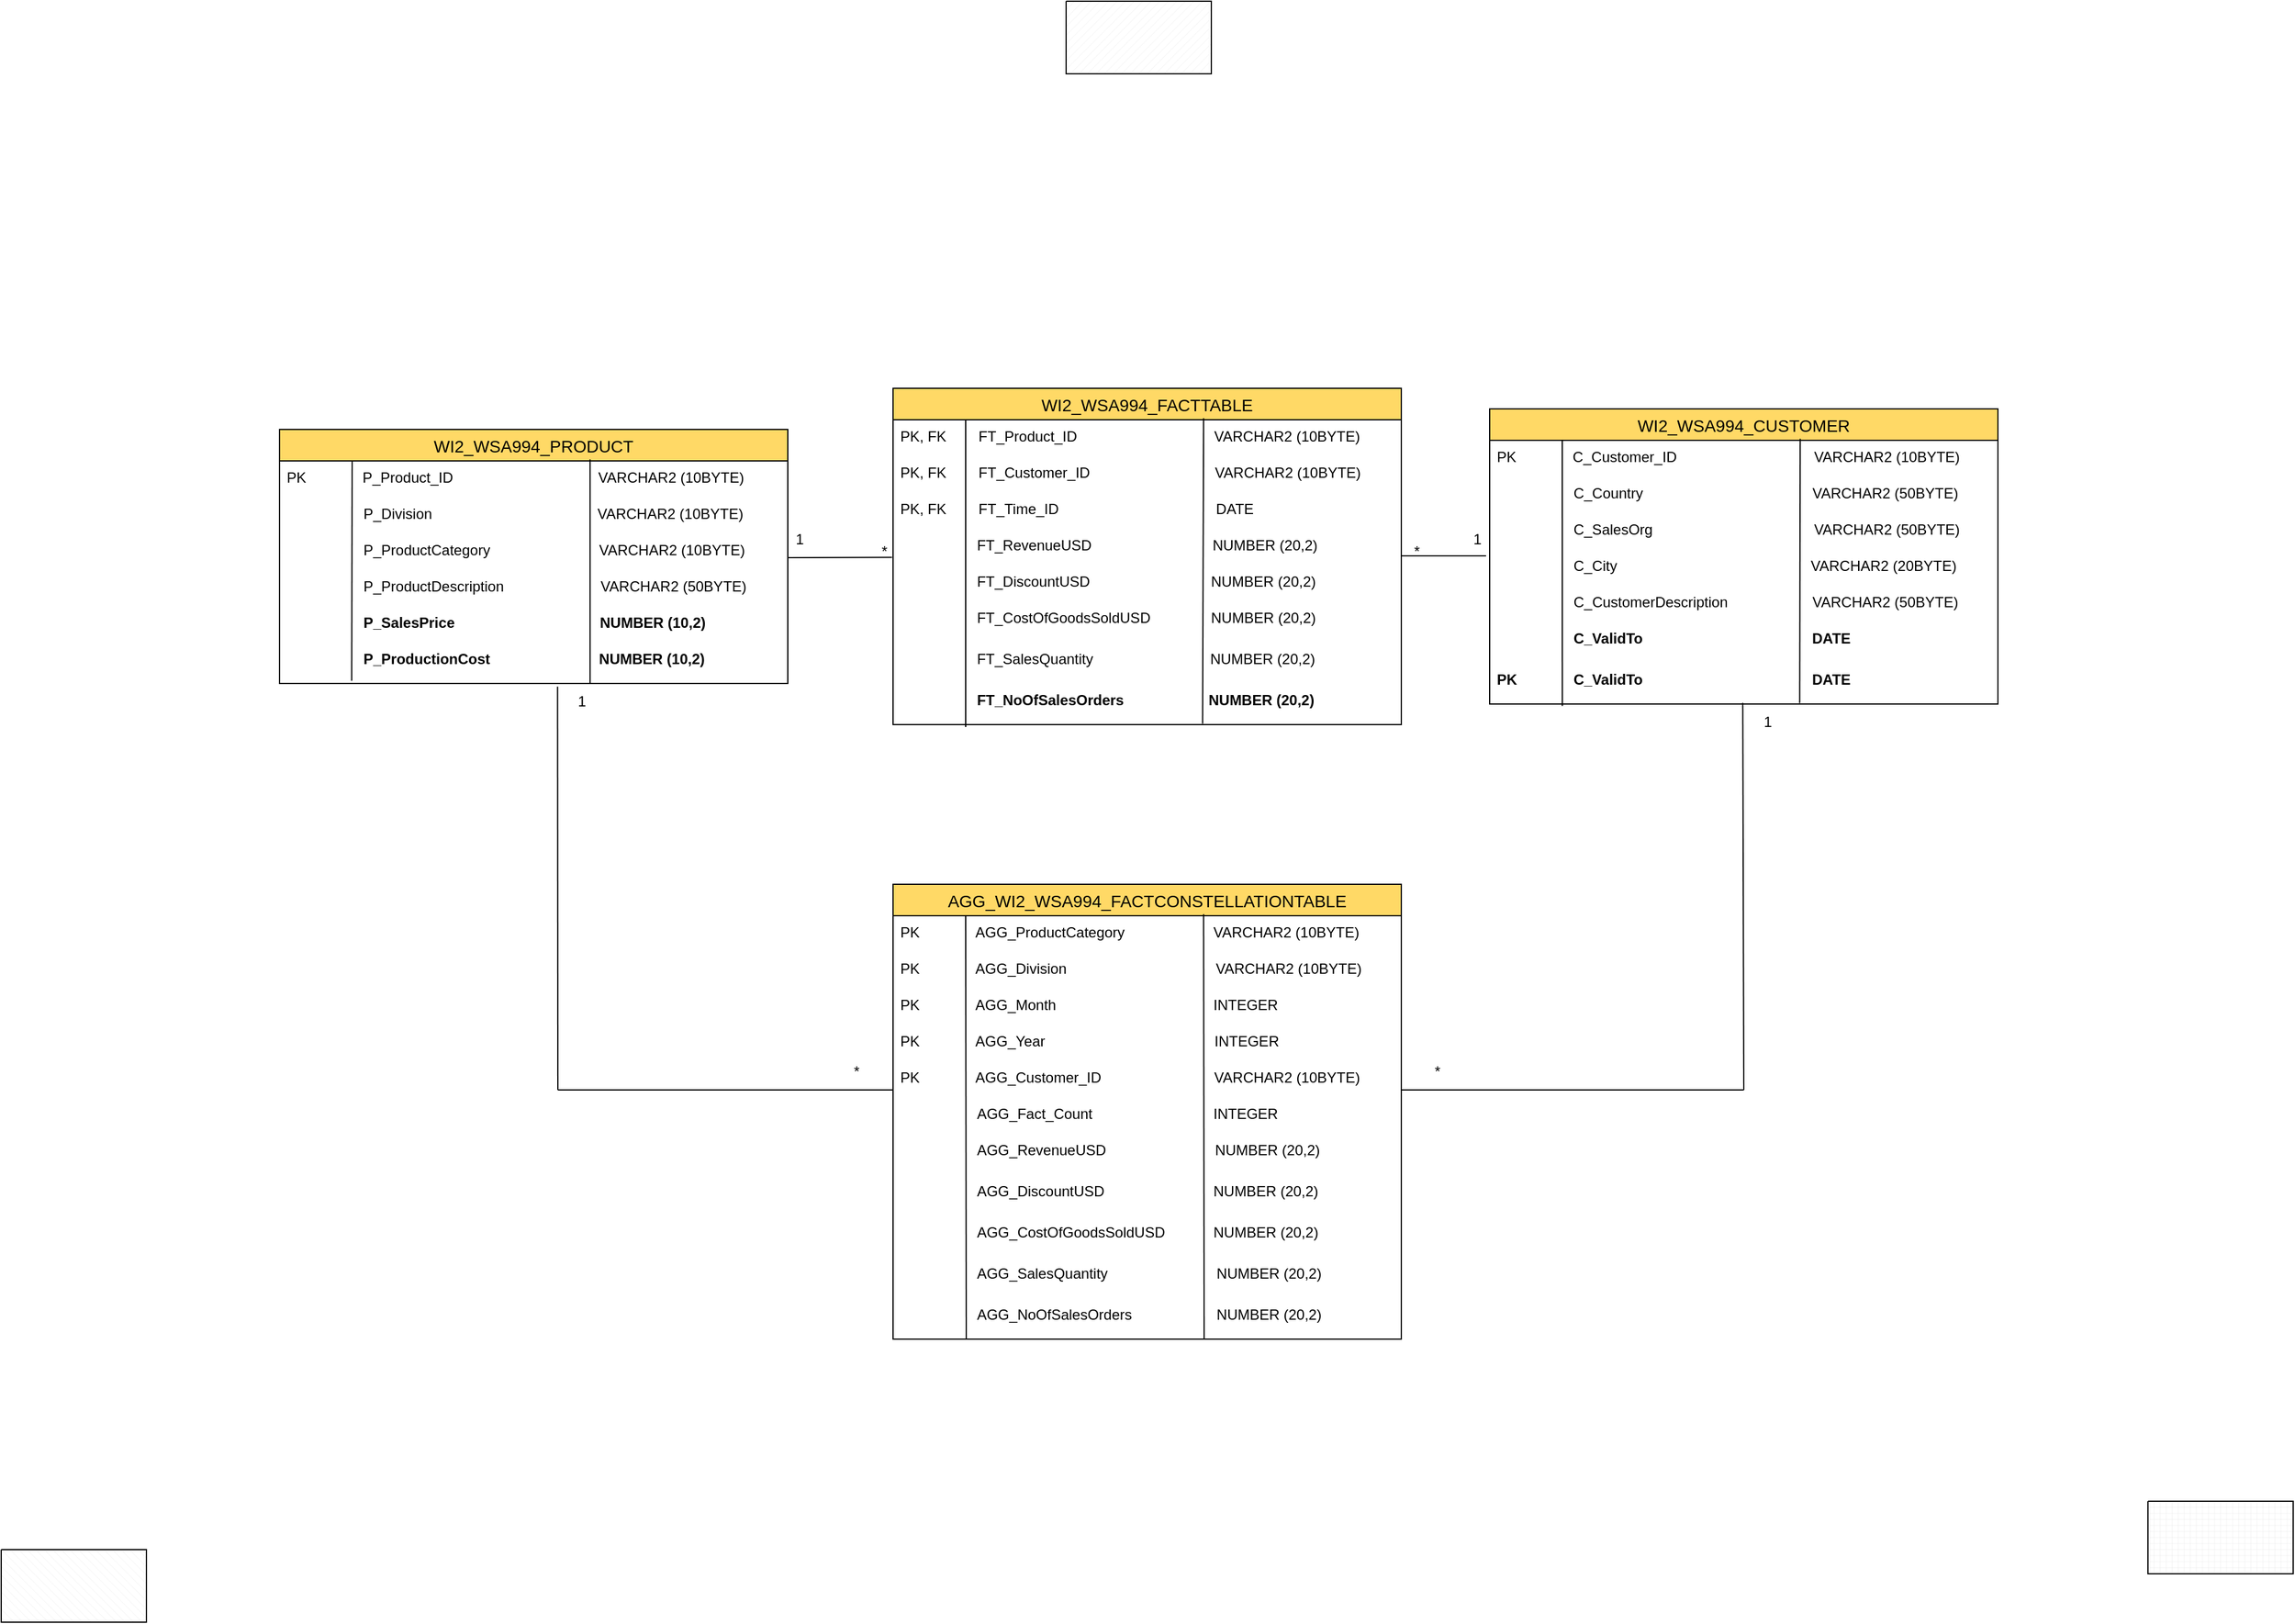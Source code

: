 <mxfile version="21.2.3" type="device">
  <diagram name="Seite-1" id="DCS0E2_qDdtQx1Nb25eY">
    <mxGraphModel dx="4639" dy="3731" grid="1" gridSize="10" guides="1" tooltips="1" connect="1" arrows="1" fold="1" page="1" pageScale="1" pageWidth="1654" pageHeight="2336" math="0" shadow="0">
      <root>
        <mxCell id="0" />
        <mxCell id="1" parent="0" />
        <mxCell id="DDD5SIHI0R4ACzv8bi50-57" value="WI2_WSA994_FACTTABLE" style="swimlane;fontStyle=0;childLayout=stackLayout;horizontal=1;startSize=26;horizontalStack=0;resizeParent=1;resizeParentMax=0;resizeLast=0;collapsible=1;marginBottom=0;align=center;fontSize=14;fillColor=#FFD966;" vertex="1" parent="1">
          <mxGeometry x="617" y="260" width="420" height="278" as="geometry" />
        </mxCell>
        <mxCell id="DDD5SIHI0R4ACzv8bi50-58" value="PK, FK&amp;nbsp; &amp;nbsp; &amp;nbsp; &amp;nbsp; FT_Product_ID&amp;nbsp; &amp;nbsp; &amp;nbsp; &amp;nbsp; &amp;nbsp; &amp;nbsp; &amp;nbsp; &amp;nbsp; &amp;nbsp; &amp;nbsp; &amp;nbsp; &amp;nbsp; &amp;nbsp; &amp;nbsp; &amp;nbsp; &amp;nbsp; &amp;nbsp; VARCHAR2 (10BYTE)" style="text;strokeColor=none;fillColor=none;spacingLeft=4;spacingRight=4;overflow=hidden;rotatable=0;points=[[0,0.5],[1,0.5]];portConstraint=eastwest;fontSize=12;whiteSpace=wrap;html=1;" vertex="1" parent="DDD5SIHI0R4ACzv8bi50-57">
          <mxGeometry y="26" width="420" height="30" as="geometry" />
        </mxCell>
        <mxCell id="DDD5SIHI0R4ACzv8bi50-59" value="" style="endArrow=none;html=1;rounded=0;exitX=0.609;exitY=0.978;exitDx=0;exitDy=0;exitPerimeter=0;entryX=0.611;entryY=-0.041;entryDx=0;entryDy=0;entryPerimeter=0;" edge="1" parent="DDD5SIHI0R4ACzv8bi50-57" source="DDD5SIHI0R4ACzv8bi50-80" target="DDD5SIHI0R4ACzv8bi50-58">
          <mxGeometry width="50" height="50" relative="1" as="geometry">
            <mxPoint x="220" y="210" as="sourcePoint" />
            <mxPoint x="219" y="30" as="targetPoint" />
          </mxGeometry>
        </mxCell>
        <mxCell id="DDD5SIHI0R4ACzv8bi50-60" value="PK, FK&amp;nbsp; &amp;nbsp; &amp;nbsp; &amp;nbsp; FT_Customer_ID&amp;nbsp; &amp;nbsp; &amp;nbsp; &amp;nbsp; &amp;nbsp; &amp;nbsp; &amp;nbsp; &amp;nbsp; &amp;nbsp; &amp;nbsp; &amp;nbsp; &amp;nbsp; &amp;nbsp; &amp;nbsp; &amp;nbsp; &amp;nbsp;VARCHAR2 (10BYTE)&lt;br&gt;&amp;nbsp; &amp;nbsp; &amp;nbsp; &amp;nbsp; &amp;nbsp; &amp;nbsp; &amp;nbsp; &amp;nbsp; &amp;nbsp; &amp;nbsp; &amp;nbsp; &amp;nbsp; &amp;nbsp; &amp;nbsp; &amp;nbsp;&amp;nbsp;" style="text;strokeColor=none;fillColor=none;spacingLeft=4;spacingRight=4;overflow=hidden;rotatable=0;points=[[0,0.5],[1,0.5]];portConstraint=eastwest;fontSize=12;whiteSpace=wrap;html=1;" vertex="1" parent="DDD5SIHI0R4ACzv8bi50-57">
          <mxGeometry y="56" width="420" height="30" as="geometry" />
        </mxCell>
        <mxCell id="DDD5SIHI0R4ACzv8bi50-61" value="" style="endArrow=none;html=1;rounded=0;" edge="1" parent="DDD5SIHI0R4ACzv8bi50-57">
          <mxGeometry width="50" height="50" relative="1" as="geometry">
            <mxPoint x="60" y="280" as="sourcePoint" />
            <mxPoint x="60" y="26" as="targetPoint" />
          </mxGeometry>
        </mxCell>
        <mxCell id="DDD5SIHI0R4ACzv8bi50-62" value="PK, FK&amp;nbsp; &amp;nbsp; &amp;nbsp; &amp;nbsp; FT_Time_ID&amp;nbsp; &amp;nbsp; &amp;nbsp; &amp;nbsp; &amp;nbsp; &amp;nbsp; &amp;nbsp; &amp;nbsp; &amp;nbsp; &amp;nbsp; &amp;nbsp; &amp;nbsp; &amp;nbsp; &amp;nbsp; &amp;nbsp; &amp;nbsp; &amp;nbsp; &amp;nbsp; &amp;nbsp; &amp;nbsp;DATE" style="text;strokeColor=none;fillColor=none;spacingLeft=4;spacingRight=4;overflow=hidden;rotatable=0;points=[[0,0.5],[1,0.5]];portConstraint=eastwest;fontSize=12;whiteSpace=wrap;html=1;" vertex="1" parent="DDD5SIHI0R4ACzv8bi50-57">
          <mxGeometry y="86" width="420" height="30" as="geometry" />
        </mxCell>
        <mxCell id="DDD5SIHI0R4ACzv8bi50-63" value="&amp;nbsp; &amp;nbsp; &amp;nbsp; &amp;nbsp; &amp;nbsp; &amp;nbsp; &amp;nbsp; &amp;nbsp; &amp;nbsp; &amp;nbsp;FT_RevenueUSD&amp;nbsp; &amp;nbsp; &amp;nbsp; &amp;nbsp; &amp;nbsp; &amp;nbsp; &amp;nbsp; &amp;nbsp; &amp;nbsp; &amp;nbsp; &amp;nbsp; &amp;nbsp; &amp;nbsp; &amp;nbsp; &amp;nbsp; NUMBER (20,2)" style="text;strokeColor=none;fillColor=none;spacingLeft=4;spacingRight=4;overflow=hidden;rotatable=0;points=[[0,0.5],[1,0.5]];portConstraint=eastwest;fontSize=12;whiteSpace=wrap;html=1;" vertex="1" parent="DDD5SIHI0R4ACzv8bi50-57">
          <mxGeometry y="116" width="420" height="30" as="geometry" />
        </mxCell>
        <mxCell id="DDD5SIHI0R4ACzv8bi50-64" value="&amp;nbsp; &amp;nbsp; &amp;nbsp; &amp;nbsp; &amp;nbsp; &amp;nbsp; &amp;nbsp; &amp;nbsp; &amp;nbsp; &amp;nbsp;FT_DiscountUSD&amp;nbsp; &amp;nbsp; &amp;nbsp; &amp;nbsp; &amp;nbsp; &amp;nbsp; &amp;nbsp; &amp;nbsp; &amp;nbsp; &amp;nbsp; &amp;nbsp; &amp;nbsp; &amp;nbsp; &amp;nbsp; &amp;nbsp; NUMBER (20,2)" style="text;strokeColor=none;fillColor=none;spacingLeft=4;spacingRight=4;overflow=hidden;rotatable=0;points=[[0,0.5],[1,0.5]];portConstraint=eastwest;fontSize=12;whiteSpace=wrap;html=1;" vertex="1" parent="DDD5SIHI0R4ACzv8bi50-57">
          <mxGeometry y="146" width="420" height="30" as="geometry" />
        </mxCell>
        <mxCell id="DDD5SIHI0R4ACzv8bi50-65" value="&amp;nbsp; &amp;nbsp; &amp;nbsp; &amp;nbsp; &amp;nbsp; &amp;nbsp; &amp;nbsp; &amp;nbsp; &amp;nbsp; &amp;nbsp;FT_CostOfGoodsSoldUSD&amp;nbsp; &amp;nbsp; &amp;nbsp; &amp;nbsp; &amp;nbsp; &amp;nbsp; &amp;nbsp; &amp;nbsp;NUMBER (20,2)" style="text;strokeColor=none;fillColor=none;spacingLeft=4;spacingRight=4;overflow=hidden;rotatable=0;points=[[0,0.5],[1,0.5]];portConstraint=eastwest;fontSize=12;whiteSpace=wrap;html=1;" vertex="1" parent="DDD5SIHI0R4ACzv8bi50-57">
          <mxGeometry y="176" width="420" height="34" as="geometry" />
        </mxCell>
        <mxCell id="DDD5SIHI0R4ACzv8bi50-78" value="&amp;nbsp; &amp;nbsp; &amp;nbsp; &amp;nbsp; &amp;nbsp; &amp;nbsp; &amp;nbsp; &amp;nbsp; &amp;nbsp; &amp;nbsp;FT_SalesQuantity&amp;nbsp; &amp;nbsp; &amp;nbsp; &amp;nbsp; &amp;nbsp; &amp;nbsp; &amp;nbsp; &amp;nbsp; &amp;nbsp; &amp;nbsp; &amp;nbsp; &amp;nbsp; &amp;nbsp; &amp;nbsp; &amp;nbsp;NUMBER (20,2)" style="text;strokeColor=none;fillColor=none;spacingLeft=4;spacingRight=4;overflow=hidden;rotatable=0;points=[[0,0.5],[1,0.5]];portConstraint=eastwest;fontSize=12;whiteSpace=wrap;html=1;" vertex="1" parent="DDD5SIHI0R4ACzv8bi50-57">
          <mxGeometry y="210" width="420" height="34" as="geometry" />
        </mxCell>
        <mxCell id="DDD5SIHI0R4ACzv8bi50-80" value="&lt;b&gt;&amp;nbsp; &amp;nbsp; &amp;nbsp; &amp;nbsp; &amp;nbsp; &amp;nbsp; &amp;nbsp; &amp;nbsp; &amp;nbsp; &amp;nbsp;FT_NoOfSalesOrders&amp;nbsp; &amp;nbsp; &amp;nbsp; &amp;nbsp; &amp;nbsp; &amp;nbsp; &amp;nbsp; &amp;nbsp; &amp;nbsp; &amp;nbsp; &amp;nbsp;NUMBER (20,2)&lt;/b&gt;" style="text;strokeColor=none;fillColor=none;spacingLeft=4;spacingRight=4;overflow=hidden;rotatable=0;points=[[0,0.5],[1,0.5]];portConstraint=eastwest;fontSize=12;whiteSpace=wrap;html=1;" vertex="1" parent="DDD5SIHI0R4ACzv8bi50-57">
          <mxGeometry y="244" width="420" height="34" as="geometry" />
        </mxCell>
        <mxCell id="DDD5SIHI0R4ACzv8bi50-82" value="WI2_WSA994_PRODUCT" style="swimlane;fontStyle=0;childLayout=stackLayout;horizontal=1;startSize=26;horizontalStack=0;resizeParent=1;resizeParentMax=0;resizeLast=0;collapsible=1;marginBottom=0;align=center;fontSize=14;fillColor=#FFD966;" vertex="1" parent="1">
          <mxGeometry x="110" y="294" width="420" height="210" as="geometry" />
        </mxCell>
        <mxCell id="DDD5SIHI0R4ACzv8bi50-83" value="PK&amp;nbsp; &amp;nbsp; &amp;nbsp; &amp;nbsp; &amp;nbsp; &amp;nbsp; &amp;nbsp; P_Product_ID&amp;nbsp; &amp;nbsp; &amp;nbsp; &amp;nbsp; &amp;nbsp; &amp;nbsp; &amp;nbsp; &amp;nbsp; &amp;nbsp; &amp;nbsp; &amp;nbsp; &amp;nbsp; &amp;nbsp; &amp;nbsp; &amp;nbsp; &amp;nbsp; &amp;nbsp; &amp;nbsp; VARCHAR2 (10BYTE)" style="text;strokeColor=none;fillColor=none;spacingLeft=4;spacingRight=4;overflow=hidden;rotatable=0;points=[[0,0.5],[1,0.5]];portConstraint=eastwest;fontSize=12;whiteSpace=wrap;html=1;" vertex="1" parent="DDD5SIHI0R4ACzv8bi50-82">
          <mxGeometry y="26" width="420" height="30" as="geometry" />
        </mxCell>
        <mxCell id="DDD5SIHI0R4ACzv8bi50-84" value="" style="endArrow=none;html=1;rounded=0;exitX=0.611;exitY=1;exitDx=0;exitDy=0;exitPerimeter=0;entryX=0.611;entryY=-0.041;entryDx=0;entryDy=0;entryPerimeter=0;" edge="1" parent="DDD5SIHI0R4ACzv8bi50-82" source="DDD5SIHI0R4ACzv8bi50-90" target="DDD5SIHI0R4ACzv8bi50-83">
          <mxGeometry width="50" height="50" relative="1" as="geometry">
            <mxPoint x="255.78" y="243.252" as="sourcePoint" />
            <mxPoint x="219" y="30" as="targetPoint" />
          </mxGeometry>
        </mxCell>
        <mxCell id="DDD5SIHI0R4ACzv8bi50-85" value="&amp;nbsp; &amp;nbsp; &amp;nbsp; &amp;nbsp; &amp;nbsp; &amp;nbsp; &amp;nbsp; &amp;nbsp; &amp;nbsp; &amp;nbsp;P_Division&amp;nbsp; &amp;nbsp; &amp;nbsp; &amp;nbsp; &amp;nbsp; &amp;nbsp; &amp;nbsp; &amp;nbsp; &amp;nbsp; &amp;nbsp; &amp;nbsp; &amp;nbsp; &amp;nbsp; &amp;nbsp; &amp;nbsp; &amp;nbsp; &amp;nbsp; &amp;nbsp; &amp;nbsp; &amp;nbsp; &amp;nbsp;VARCHAR2 (10BYTE)&lt;br&gt;&amp;nbsp; &amp;nbsp; &amp;nbsp; &amp;nbsp; &amp;nbsp; &amp;nbsp; &amp;nbsp; &amp;nbsp; &amp;nbsp; &amp;nbsp; &amp;nbsp; &amp;nbsp; &amp;nbsp; &amp;nbsp; &amp;nbsp;&amp;nbsp;" style="text;strokeColor=none;fillColor=none;spacingLeft=4;spacingRight=4;overflow=hidden;rotatable=0;points=[[0,0.5],[1,0.5]];portConstraint=eastwest;fontSize=12;whiteSpace=wrap;html=1;" vertex="1" parent="DDD5SIHI0R4ACzv8bi50-82">
          <mxGeometry y="56" width="420" height="30" as="geometry" />
        </mxCell>
        <mxCell id="DDD5SIHI0R4ACzv8bi50-86" value="" style="endArrow=none;html=1;rounded=0;exitX=0.142;exitY=0.935;exitDx=0;exitDy=0;exitPerimeter=0;" edge="1" parent="DDD5SIHI0R4ACzv8bi50-82" source="DDD5SIHI0R4ACzv8bi50-90">
          <mxGeometry width="50" height="50" relative="1" as="geometry">
            <mxPoint x="58.38" y="246.72" as="sourcePoint" />
            <mxPoint x="60" y="26" as="targetPoint" />
          </mxGeometry>
        </mxCell>
        <mxCell id="DDD5SIHI0R4ACzv8bi50-87" value="&amp;nbsp; &amp;nbsp; &amp;nbsp; &amp;nbsp; &amp;nbsp; &amp;nbsp; &amp;nbsp; &amp;nbsp; &amp;nbsp; &amp;nbsp;P_ProductCategory&amp;nbsp; &amp;nbsp; &amp;nbsp; &amp;nbsp; &amp;nbsp; &amp;nbsp; &amp;nbsp; &amp;nbsp; &amp;nbsp; &amp;nbsp; &amp;nbsp; &amp;nbsp; &amp;nbsp; &amp;nbsp;VARCHAR2 (10BYTE)" style="text;strokeColor=none;fillColor=none;spacingLeft=4;spacingRight=4;overflow=hidden;rotatable=0;points=[[0,0.5],[1,0.5]];portConstraint=eastwest;fontSize=12;whiteSpace=wrap;html=1;" vertex="1" parent="DDD5SIHI0R4ACzv8bi50-82">
          <mxGeometry y="86" width="420" height="30" as="geometry" />
        </mxCell>
        <mxCell id="DDD5SIHI0R4ACzv8bi50-88" value="&amp;nbsp; &amp;nbsp; &amp;nbsp; &amp;nbsp; &amp;nbsp; &amp;nbsp; &amp;nbsp; &amp;nbsp; &amp;nbsp; &amp;nbsp;P_ProductDescription&amp;nbsp; &amp;nbsp; &amp;nbsp; &amp;nbsp; &amp;nbsp; &amp;nbsp; &amp;nbsp; &amp;nbsp; &amp;nbsp; &amp;nbsp; &amp;nbsp; &amp;nbsp; VARCHAR2 (50BYTE)" style="text;strokeColor=none;fillColor=none;spacingLeft=4;spacingRight=4;overflow=hidden;rotatable=0;points=[[0,0.5],[1,0.5]];portConstraint=eastwest;fontSize=12;whiteSpace=wrap;html=1;" vertex="1" parent="DDD5SIHI0R4ACzv8bi50-82">
          <mxGeometry y="116" width="420" height="30" as="geometry" />
        </mxCell>
        <mxCell id="DDD5SIHI0R4ACzv8bi50-89" value="&lt;b&gt;&amp;nbsp; &amp;nbsp; &amp;nbsp; &amp;nbsp; &amp;nbsp; &amp;nbsp; &amp;nbsp; &amp;nbsp; &amp;nbsp; &amp;nbsp;P_SalesPrice&amp;nbsp; &amp;nbsp; &amp;nbsp; &amp;nbsp; &amp;nbsp; &amp;nbsp; &amp;nbsp; &amp;nbsp; &amp;nbsp; &amp;nbsp; &amp;nbsp; &amp;nbsp; &amp;nbsp; &amp;nbsp; &amp;nbsp; &amp;nbsp; &amp;nbsp; &amp;nbsp; NUMBER (10,2)&lt;/b&gt;" style="text;strokeColor=none;fillColor=none;spacingLeft=4;spacingRight=4;overflow=hidden;rotatable=0;points=[[0,0.5],[1,0.5]];portConstraint=eastwest;fontSize=12;whiteSpace=wrap;html=1;" vertex="1" parent="DDD5SIHI0R4ACzv8bi50-82">
          <mxGeometry y="146" width="420" height="30" as="geometry" />
        </mxCell>
        <mxCell id="DDD5SIHI0R4ACzv8bi50-90" value="&lt;b&gt;&amp;nbsp; &amp;nbsp; &amp;nbsp; &amp;nbsp; &amp;nbsp; &amp;nbsp; &amp;nbsp; &amp;nbsp; &amp;nbsp; &amp;nbsp;P_ProductionCost&amp;nbsp; &amp;nbsp; &amp;nbsp; &amp;nbsp; &amp;nbsp; &amp;nbsp; &amp;nbsp; &amp;nbsp; &amp;nbsp; &amp;nbsp; &amp;nbsp; &amp;nbsp; &amp;nbsp; &amp;nbsp;NUMBER (10,2)&lt;/b&gt;" style="text;strokeColor=none;fillColor=none;spacingLeft=4;spacingRight=4;overflow=hidden;rotatable=0;points=[[0,0.5],[1,0.5]];portConstraint=eastwest;fontSize=12;whiteSpace=wrap;html=1;" vertex="1" parent="DDD5SIHI0R4ACzv8bi50-82">
          <mxGeometry y="176" width="420" height="34" as="geometry" />
        </mxCell>
        <mxCell id="DDD5SIHI0R4ACzv8bi50-93" value="WI2_WSA994_CUSTOMER" style="swimlane;fontStyle=0;childLayout=stackLayout;horizontal=1;startSize=26;horizontalStack=0;resizeParent=1;resizeParentMax=0;resizeLast=0;collapsible=1;marginBottom=0;align=center;fontSize=14;fillColor=#FFD966;" vertex="1" parent="1">
          <mxGeometry x="1110" y="277" width="420" height="244" as="geometry" />
        </mxCell>
        <mxCell id="DDD5SIHI0R4ACzv8bi50-94" value="PK&amp;nbsp; &amp;nbsp; &amp;nbsp; &amp;nbsp; &amp;nbsp; &amp;nbsp; &amp;nbsp; C_Customer_ID&amp;nbsp; &amp;nbsp; &amp;nbsp; &amp;nbsp; &amp;nbsp; &amp;nbsp; &amp;nbsp; &amp;nbsp; &amp;nbsp; &amp;nbsp; &amp;nbsp; &amp;nbsp; &amp;nbsp; &amp;nbsp; &amp;nbsp; &amp;nbsp; &amp;nbsp; VARCHAR2 (10BYTE)" style="text;strokeColor=none;fillColor=none;spacingLeft=4;spacingRight=4;overflow=hidden;rotatable=0;points=[[0,0.5],[1,0.5]];portConstraint=eastwest;fontSize=12;whiteSpace=wrap;html=1;" vertex="1" parent="DDD5SIHI0R4ACzv8bi50-93">
          <mxGeometry y="26" width="420" height="30" as="geometry" />
        </mxCell>
        <mxCell id="DDD5SIHI0R4ACzv8bi50-95" value="" style="endArrow=none;html=1;rounded=0;exitX=0.61;exitY=0.979;exitDx=0;exitDy=0;exitPerimeter=0;entryX=0.611;entryY=-0.041;entryDx=0;entryDy=0;entryPerimeter=0;" edge="1" parent="DDD5SIHI0R4ACzv8bi50-93" source="DDD5SIHI0R4ACzv8bi50-102" target="DDD5SIHI0R4ACzv8bi50-94">
          <mxGeometry width="50" height="50" relative="1" as="geometry">
            <mxPoint x="255.78" y="243.252" as="sourcePoint" />
            <mxPoint x="219" y="30" as="targetPoint" />
          </mxGeometry>
        </mxCell>
        <mxCell id="DDD5SIHI0R4ACzv8bi50-96" value="&amp;nbsp; &amp;nbsp; &amp;nbsp; &amp;nbsp; &amp;nbsp; &amp;nbsp; &amp;nbsp; &amp;nbsp; &amp;nbsp; &amp;nbsp;C_Country&amp;nbsp; &amp;nbsp; &amp;nbsp; &amp;nbsp; &amp;nbsp; &amp;nbsp; &amp;nbsp; &amp;nbsp; &amp;nbsp; &amp;nbsp; &amp;nbsp; &amp;nbsp; &amp;nbsp; &amp;nbsp; &amp;nbsp; &amp;nbsp; &amp;nbsp; &amp;nbsp; &amp;nbsp; &amp;nbsp; &amp;nbsp; VARCHAR2 (50BYTE)&lt;br&gt;&amp;nbsp; &amp;nbsp; &amp;nbsp; &amp;nbsp; &amp;nbsp; &amp;nbsp; &amp;nbsp; &amp;nbsp; &amp;nbsp; &amp;nbsp; &amp;nbsp; &amp;nbsp; &amp;nbsp; &amp;nbsp; &amp;nbsp;&amp;nbsp;" style="text;strokeColor=none;fillColor=none;spacingLeft=4;spacingRight=4;overflow=hidden;rotatable=0;points=[[0,0.5],[1,0.5]];portConstraint=eastwest;fontSize=12;whiteSpace=wrap;html=1;" vertex="1" parent="DDD5SIHI0R4ACzv8bi50-93">
          <mxGeometry y="56" width="420" height="30" as="geometry" />
        </mxCell>
        <mxCell id="DDD5SIHI0R4ACzv8bi50-97" value="" style="endArrow=none;html=1;rounded=0;exitX=0.143;exitY=1.046;exitDx=0;exitDy=0;exitPerimeter=0;" edge="1" parent="DDD5SIHI0R4ACzv8bi50-93" source="DDD5SIHI0R4ACzv8bi50-102">
          <mxGeometry width="50" height="50" relative="1" as="geometry">
            <mxPoint x="58.38" y="246.72" as="sourcePoint" />
            <mxPoint x="60" y="26" as="targetPoint" />
          </mxGeometry>
        </mxCell>
        <mxCell id="DDD5SIHI0R4ACzv8bi50-98" value="&amp;nbsp; &amp;nbsp; &amp;nbsp; &amp;nbsp; &amp;nbsp; &amp;nbsp; &amp;nbsp; &amp;nbsp; &amp;nbsp; &amp;nbsp;C_SalesOrg&amp;nbsp; &amp;nbsp; &amp;nbsp; &amp;nbsp; &amp;nbsp; &amp;nbsp; &amp;nbsp; &amp;nbsp; &amp;nbsp; &amp;nbsp; &amp;nbsp; &amp;nbsp; &amp;nbsp; &amp;nbsp; &amp;nbsp; &amp;nbsp; &amp;nbsp; &amp;nbsp; &amp;nbsp; &amp;nbsp; VARCHAR2 (50BYTE)" style="text;strokeColor=none;fillColor=none;spacingLeft=4;spacingRight=4;overflow=hidden;rotatable=0;points=[[0,0.5],[1,0.5]];portConstraint=eastwest;fontSize=12;whiteSpace=wrap;html=1;" vertex="1" parent="DDD5SIHI0R4ACzv8bi50-93">
          <mxGeometry y="86" width="420" height="30" as="geometry" />
        </mxCell>
        <mxCell id="DDD5SIHI0R4ACzv8bi50-99" value="&amp;nbsp; &amp;nbsp; &amp;nbsp; &amp;nbsp; &amp;nbsp; &amp;nbsp; &amp;nbsp; &amp;nbsp; &amp;nbsp; &amp;nbsp;C_City&amp;nbsp; &amp;nbsp; &amp;nbsp; &amp;nbsp; &amp;nbsp; &amp;nbsp; &amp;nbsp; &amp;nbsp; &amp;nbsp; &amp;nbsp; &amp;nbsp; &amp;nbsp; &amp;nbsp; &amp;nbsp; &amp;nbsp; &amp;nbsp; &amp;nbsp; &amp;nbsp; &amp;nbsp; &amp;nbsp; &amp;nbsp; &amp;nbsp; &amp;nbsp; &amp;nbsp; VARCHAR2 (20BYTE)" style="text;strokeColor=none;fillColor=none;spacingLeft=4;spacingRight=4;overflow=hidden;rotatable=0;points=[[0,0.5],[1,0.5]];portConstraint=eastwest;fontSize=12;whiteSpace=wrap;html=1;" vertex="1" parent="DDD5SIHI0R4ACzv8bi50-93">
          <mxGeometry y="116" width="420" height="30" as="geometry" />
        </mxCell>
        <mxCell id="DDD5SIHI0R4ACzv8bi50-100" value="&lt;b&gt;&amp;nbsp; &amp;nbsp; &amp;nbsp; &amp;nbsp; &amp;nbsp; &amp;nbsp; &amp;nbsp; &amp;nbsp; &amp;nbsp; &amp;nbsp;&lt;/b&gt;C_CustomerDescription&lt;b&gt;&amp;nbsp; &amp;nbsp; &amp;nbsp; &amp;nbsp; &amp;nbsp; &amp;nbsp; &amp;nbsp; &amp;nbsp; &amp;nbsp; &amp;nbsp; &amp;nbsp;&lt;/b&gt;VARCHAR2 (50BYTE)" style="text;strokeColor=none;fillColor=none;spacingLeft=4;spacingRight=4;overflow=hidden;rotatable=0;points=[[0,0.5],[1,0.5]];portConstraint=eastwest;fontSize=12;whiteSpace=wrap;html=1;" vertex="1" parent="DDD5SIHI0R4ACzv8bi50-93">
          <mxGeometry y="146" width="420" height="30" as="geometry" />
        </mxCell>
        <mxCell id="DDD5SIHI0R4ACzv8bi50-101" value="&lt;b&gt;&amp;nbsp; &amp;nbsp; &amp;nbsp; &amp;nbsp; &amp;nbsp; &amp;nbsp; &amp;nbsp; &amp;nbsp; &amp;nbsp; &amp;nbsp;C_ValidTo&amp;nbsp; &amp;nbsp; &amp;nbsp; &amp;nbsp; &amp;nbsp; &amp;nbsp; &amp;nbsp; &amp;nbsp; &amp;nbsp; &amp;nbsp; &amp;nbsp; &amp;nbsp; &amp;nbsp; &amp;nbsp; &amp;nbsp; &amp;nbsp; &amp;nbsp; &amp;nbsp; &amp;nbsp; &amp;nbsp; &amp;nbsp; DATE&lt;/b&gt;" style="text;strokeColor=none;fillColor=none;spacingLeft=4;spacingRight=4;overflow=hidden;rotatable=0;points=[[0,0.5],[1,0.5]];portConstraint=eastwest;fontSize=12;whiteSpace=wrap;html=1;" vertex="1" parent="DDD5SIHI0R4ACzv8bi50-93">
          <mxGeometry y="176" width="420" height="34" as="geometry" />
        </mxCell>
        <mxCell id="DDD5SIHI0R4ACzv8bi50-102" value="&lt;b&gt;PK&amp;nbsp; &amp;nbsp; &amp;nbsp; &amp;nbsp; &amp;nbsp; &amp;nbsp; &amp;nbsp; C_ValidTo&amp;nbsp; &amp;nbsp; &amp;nbsp; &amp;nbsp; &amp;nbsp; &amp;nbsp; &amp;nbsp; &amp;nbsp; &amp;nbsp; &amp;nbsp; &amp;nbsp; &amp;nbsp; &amp;nbsp; &amp;nbsp; &amp;nbsp; &amp;nbsp; &amp;nbsp; &amp;nbsp; &amp;nbsp; &amp;nbsp; &amp;nbsp; DATE&lt;/b&gt;" style="text;strokeColor=none;fillColor=none;spacingLeft=4;spacingRight=4;overflow=hidden;rotatable=0;points=[[0,0.5],[1,0.5]];portConstraint=eastwest;fontSize=12;whiteSpace=wrap;html=1;" vertex="1" parent="DDD5SIHI0R4ACzv8bi50-93">
          <mxGeometry y="210" width="420" height="34" as="geometry" />
        </mxCell>
        <mxCell id="DDD5SIHI0R4ACzv8bi50-107" value="" style="endArrow=none;html=1;rounded=0;entryX=-0.002;entryY=0.792;entryDx=0;entryDy=0;entryPerimeter=0;" edge="1" parent="1" target="DDD5SIHI0R4ACzv8bi50-63">
          <mxGeometry width="50" height="50" relative="1" as="geometry">
            <mxPoint x="530" y="400" as="sourcePoint" />
            <mxPoint x="560" y="410" as="targetPoint" />
            <Array as="points" />
          </mxGeometry>
        </mxCell>
        <mxCell id="DDD5SIHI0R4ACzv8bi50-111" value="AGG_WI2_WSA994_FACTCONSTELLATIONTABLE" style="swimlane;fontStyle=0;childLayout=stackLayout;horizontal=1;startSize=26;horizontalStack=0;resizeParent=1;resizeParentMax=0;resizeLast=0;collapsible=1;marginBottom=0;align=center;fontSize=14;fillColor=#FFD966;" vertex="1" parent="1">
          <mxGeometry x="617" y="670" width="420" height="376" as="geometry" />
        </mxCell>
        <mxCell id="DDD5SIHI0R4ACzv8bi50-112" value="PK&amp;nbsp; &amp;nbsp; &amp;nbsp; &amp;nbsp; &amp;nbsp; &amp;nbsp; &amp;nbsp; AGG_ProductCategory&amp;nbsp; &amp;nbsp; &amp;nbsp; &amp;nbsp; &amp;nbsp; &amp;nbsp; &amp;nbsp; &amp;nbsp; &amp;nbsp; &amp;nbsp; &amp;nbsp; VARCHAR2 (10BYTE)" style="text;strokeColor=none;fillColor=none;spacingLeft=4;spacingRight=4;overflow=hidden;rotatable=0;points=[[0,0.5],[1,0.5]];portConstraint=eastwest;fontSize=12;whiteSpace=wrap;html=1;" vertex="1" parent="DDD5SIHI0R4ACzv8bi50-111">
          <mxGeometry y="26" width="420" height="30" as="geometry" />
        </mxCell>
        <mxCell id="DDD5SIHI0R4ACzv8bi50-113" value="" style="endArrow=none;html=1;rounded=0;entryX=0.611;entryY=-0.041;entryDx=0;entryDy=0;entryPerimeter=0;exitX=0.612;exitY=1.003;exitDx=0;exitDy=0;exitPerimeter=0;" edge="1" parent="DDD5SIHI0R4ACzv8bi50-111" source="DDD5SIHI0R4ACzv8bi50-129" target="DDD5SIHI0R4ACzv8bi50-112">
          <mxGeometry width="50" height="50" relative="1" as="geometry">
            <mxPoint x="257" y="340" as="sourcePoint" />
            <mxPoint x="219" y="30" as="targetPoint" />
          </mxGeometry>
        </mxCell>
        <mxCell id="DDD5SIHI0R4ACzv8bi50-114" value="PK&amp;nbsp; &amp;nbsp; &amp;nbsp; &amp;nbsp; &amp;nbsp; &amp;nbsp; &amp;nbsp; AGG_Division&amp;nbsp; &amp;nbsp; &amp;nbsp; &amp;nbsp; &amp;nbsp; &amp;nbsp; &amp;nbsp; &amp;nbsp; &amp;nbsp; &amp;nbsp; &amp;nbsp; &amp;nbsp; &amp;nbsp; &amp;nbsp; &amp;nbsp; &amp;nbsp; &amp;nbsp; &amp;nbsp; &amp;nbsp;VARCHAR2 (10BYTE)&lt;br&gt;&amp;nbsp; &amp;nbsp; &amp;nbsp; &amp;nbsp; &amp;nbsp; &amp;nbsp; &amp;nbsp; &amp;nbsp; &amp;nbsp; &amp;nbsp; &amp;nbsp; &amp;nbsp; &amp;nbsp; &amp;nbsp; &amp;nbsp;&amp;nbsp;" style="text;strokeColor=none;fillColor=none;spacingLeft=4;spacingRight=4;overflow=hidden;rotatable=0;points=[[0,0.5],[1,0.5]];portConstraint=eastwest;fontSize=12;whiteSpace=wrap;html=1;" vertex="1" parent="DDD5SIHI0R4ACzv8bi50-111">
          <mxGeometry y="56" width="420" height="30" as="geometry" />
        </mxCell>
        <mxCell id="DDD5SIHI0R4ACzv8bi50-115" value="" style="endArrow=none;html=1;rounded=0;exitX=0.144;exitY=0.997;exitDx=0;exitDy=0;exitPerimeter=0;" edge="1" parent="DDD5SIHI0R4ACzv8bi50-111" source="DDD5SIHI0R4ACzv8bi50-129">
          <mxGeometry width="50" height="50" relative="1" as="geometry">
            <mxPoint x="60" y="370" as="sourcePoint" />
            <mxPoint x="60" y="26" as="targetPoint" />
          </mxGeometry>
        </mxCell>
        <mxCell id="DDD5SIHI0R4ACzv8bi50-116" value="PK&amp;nbsp; &amp;nbsp; &amp;nbsp; &amp;nbsp; &amp;nbsp; &amp;nbsp; &amp;nbsp; AGG_Month&amp;nbsp; &amp;nbsp; &amp;nbsp; &amp;nbsp; &amp;nbsp; &amp;nbsp; &amp;nbsp; &amp;nbsp; &amp;nbsp; &amp;nbsp; &amp;nbsp; &amp;nbsp; &amp;nbsp; &amp;nbsp; &amp;nbsp; &amp;nbsp; &amp;nbsp; &amp;nbsp; &amp;nbsp; &amp;nbsp;INTEGER" style="text;strokeColor=none;fillColor=none;spacingLeft=4;spacingRight=4;overflow=hidden;rotatable=0;points=[[0,0.5],[1,0.5]];portConstraint=eastwest;fontSize=12;whiteSpace=wrap;html=1;" vertex="1" parent="DDD5SIHI0R4ACzv8bi50-111">
          <mxGeometry y="86" width="420" height="30" as="geometry" />
        </mxCell>
        <mxCell id="DDD5SIHI0R4ACzv8bi50-117" value="PK&amp;nbsp; &amp;nbsp; &amp;nbsp; &amp;nbsp; &amp;nbsp; &amp;nbsp; &amp;nbsp; AGG_Year&amp;nbsp; &amp;nbsp; &amp;nbsp; &amp;nbsp; &amp;nbsp; &amp;nbsp; &amp;nbsp; &amp;nbsp; &amp;nbsp; &amp;nbsp; &amp;nbsp; &amp;nbsp; &amp;nbsp; &amp;nbsp; &amp;nbsp; &amp;nbsp; &amp;nbsp; &amp;nbsp; &amp;nbsp; &amp;nbsp; &amp;nbsp; INTEGER" style="text;strokeColor=none;fillColor=none;spacingLeft=4;spacingRight=4;overflow=hidden;rotatable=0;points=[[0,0.5],[1,0.5]];portConstraint=eastwest;fontSize=12;whiteSpace=wrap;html=1;" vertex="1" parent="DDD5SIHI0R4ACzv8bi50-111">
          <mxGeometry y="116" width="420" height="30" as="geometry" />
        </mxCell>
        <mxCell id="DDD5SIHI0R4ACzv8bi50-118" value="PK&amp;nbsp; &amp;nbsp; &amp;nbsp; &amp;nbsp; &amp;nbsp; &amp;nbsp; &amp;nbsp; AGG_Customer_ID&amp;nbsp; &amp;nbsp; &amp;nbsp; &amp;nbsp; &amp;nbsp; &amp;nbsp; &amp;nbsp; &amp;nbsp; &amp;nbsp; &amp;nbsp; &amp;nbsp; &amp;nbsp; &amp;nbsp; &amp;nbsp; VARCHAR2 (10BYTE)" style="text;strokeColor=none;fillColor=none;spacingLeft=4;spacingRight=4;overflow=hidden;rotatable=0;points=[[0,0.5],[1,0.5]];portConstraint=eastwest;fontSize=12;whiteSpace=wrap;html=1;" vertex="1" parent="DDD5SIHI0R4ACzv8bi50-111">
          <mxGeometry y="146" width="420" height="30" as="geometry" />
        </mxCell>
        <mxCell id="DDD5SIHI0R4ACzv8bi50-131" value="&amp;nbsp; &amp;nbsp; &amp;nbsp; &amp;nbsp; &amp;nbsp; &amp;nbsp; &amp;nbsp; &amp;nbsp; &amp;nbsp; &amp;nbsp;AGG_Fact_Count&amp;nbsp; &amp;nbsp; &amp;nbsp; &amp;nbsp; &amp;nbsp; &amp;nbsp; &amp;nbsp; &amp;nbsp; &amp;nbsp; &amp;nbsp; &amp;nbsp; &amp;nbsp; &amp;nbsp; &amp;nbsp; &amp;nbsp; INTEGER" style="text;strokeColor=none;fillColor=none;spacingLeft=4;spacingRight=4;overflow=hidden;rotatable=0;points=[[0,0.5],[1,0.5]];portConstraint=eastwest;fontSize=12;whiteSpace=wrap;html=1;" vertex="1" parent="DDD5SIHI0R4ACzv8bi50-111">
          <mxGeometry y="176" width="420" height="30" as="geometry" />
        </mxCell>
        <mxCell id="DDD5SIHI0R4ACzv8bi50-119" value="&amp;nbsp; &amp;nbsp; &amp;nbsp; &amp;nbsp; &amp;nbsp; &amp;nbsp; &amp;nbsp; &amp;nbsp; &amp;nbsp; &amp;nbsp;AGG_RevenueUSD&amp;nbsp; &amp;nbsp; &amp;nbsp; &amp;nbsp; &amp;nbsp; &amp;nbsp; &amp;nbsp; &amp;nbsp; &amp;nbsp; &amp;nbsp; &amp;nbsp; &amp;nbsp; &amp;nbsp; &amp;nbsp;NUMBER (20,2)" style="text;strokeColor=none;fillColor=none;spacingLeft=4;spacingRight=4;overflow=hidden;rotatable=0;points=[[0,0.5],[1,0.5]];portConstraint=eastwest;fontSize=12;whiteSpace=wrap;html=1;" vertex="1" parent="DDD5SIHI0R4ACzv8bi50-111">
          <mxGeometry y="206" width="420" height="34" as="geometry" />
        </mxCell>
        <mxCell id="DDD5SIHI0R4ACzv8bi50-120" value="&amp;nbsp; &amp;nbsp; &amp;nbsp; &amp;nbsp; &amp;nbsp; &amp;nbsp; &amp;nbsp; &amp;nbsp; &amp;nbsp; &amp;nbsp;AGG_DiscountUSD&amp;nbsp; &amp;nbsp; &amp;nbsp; &amp;nbsp; &amp;nbsp; &amp;nbsp; &amp;nbsp; &amp;nbsp; &amp;nbsp; &amp;nbsp; &amp;nbsp; &amp;nbsp; &amp;nbsp; &amp;nbsp;NUMBER (20,2)" style="text;strokeColor=none;fillColor=none;spacingLeft=4;spacingRight=4;overflow=hidden;rotatable=0;points=[[0,0.5],[1,0.5]];portConstraint=eastwest;fontSize=12;whiteSpace=wrap;html=1;" vertex="1" parent="DDD5SIHI0R4ACzv8bi50-111">
          <mxGeometry y="240" width="420" height="34" as="geometry" />
        </mxCell>
        <mxCell id="DDD5SIHI0R4ACzv8bi50-127" value="&amp;nbsp; &amp;nbsp; &amp;nbsp; &amp;nbsp; &amp;nbsp; &amp;nbsp; &amp;nbsp; &amp;nbsp; &amp;nbsp; &amp;nbsp;AGG_CostOfGoodsSoldUSD&amp;nbsp; &amp;nbsp; &amp;nbsp; &amp;nbsp; &amp;nbsp; &amp;nbsp; NUMBER (20,2)" style="text;strokeColor=none;fillColor=none;spacingLeft=4;spacingRight=4;overflow=hidden;rotatable=0;points=[[0,0.5],[1,0.5]];portConstraint=eastwest;fontSize=12;whiteSpace=wrap;html=1;" vertex="1" parent="DDD5SIHI0R4ACzv8bi50-111">
          <mxGeometry y="274" width="420" height="34" as="geometry" />
        </mxCell>
        <mxCell id="DDD5SIHI0R4ACzv8bi50-128" value="&amp;nbsp; &amp;nbsp; &amp;nbsp; &amp;nbsp; &amp;nbsp; &amp;nbsp; &amp;nbsp; &amp;nbsp; &amp;nbsp; &amp;nbsp;AGG_SalesQuantity&amp;nbsp; &amp;nbsp; &amp;nbsp; &amp;nbsp; &amp;nbsp; &amp;nbsp; &amp;nbsp; &amp;nbsp; &amp;nbsp; &amp;nbsp; &amp;nbsp; &amp;nbsp; &amp;nbsp; &amp;nbsp;NUMBER (20,2)" style="text;strokeColor=none;fillColor=none;spacingLeft=4;spacingRight=4;overflow=hidden;rotatable=0;points=[[0,0.5],[1,0.5]];portConstraint=eastwest;fontSize=12;whiteSpace=wrap;html=1;" vertex="1" parent="DDD5SIHI0R4ACzv8bi50-111">
          <mxGeometry y="308" width="420" height="34" as="geometry" />
        </mxCell>
        <mxCell id="DDD5SIHI0R4ACzv8bi50-129" value="&amp;nbsp; &amp;nbsp; &amp;nbsp; &amp;nbsp; &amp;nbsp; &amp;nbsp; &amp;nbsp; &amp;nbsp; &amp;nbsp; &amp;nbsp;AGG_NoOfSalesOrders&amp;nbsp; &amp;nbsp; &amp;nbsp; &amp;nbsp; &amp;nbsp; &amp;nbsp; &amp;nbsp; &amp;nbsp; &amp;nbsp; &amp;nbsp; &amp;nbsp;NUMBER (20,2)" style="text;strokeColor=none;fillColor=none;spacingLeft=4;spacingRight=4;overflow=hidden;rotatable=0;points=[[0,0.5],[1,0.5]];portConstraint=eastwest;fontSize=12;whiteSpace=wrap;html=1;" vertex="1" parent="DDD5SIHI0R4ACzv8bi50-111">
          <mxGeometry y="342" width="420" height="34" as="geometry" />
        </mxCell>
        <mxCell id="DDD5SIHI0R4ACzv8bi50-122" value="*" style="text;html=1;strokeColor=none;fillColor=none;align=center;verticalAlign=middle;whiteSpace=wrap;rounded=0;" vertex="1" parent="1">
          <mxGeometry x="580" y="380" width="60" height="30" as="geometry" />
        </mxCell>
        <mxCell id="DDD5SIHI0R4ACzv8bi50-124" value="*" style="text;html=1;strokeColor=none;fillColor=none;align=center;verticalAlign=middle;whiteSpace=wrap;rounded=0;" vertex="1" parent="1">
          <mxGeometry x="1020" y="380" width="60" height="30" as="geometry" />
        </mxCell>
        <mxCell id="DDD5SIHI0R4ACzv8bi50-125" value="1" style="text;html=1;strokeColor=none;fillColor=none;align=center;verticalAlign=middle;whiteSpace=wrap;rounded=0;" vertex="1" parent="1">
          <mxGeometry x="510" y="370" width="60" height="30" as="geometry" />
        </mxCell>
        <mxCell id="DDD5SIHI0R4ACzv8bi50-126" value="1" style="text;html=1;strokeColor=none;fillColor=none;align=center;verticalAlign=middle;whiteSpace=wrap;rounded=0;" vertex="1" parent="1">
          <mxGeometry x="1070" y="370" width="60" height="30" as="geometry" />
        </mxCell>
        <mxCell id="DDD5SIHI0R4ACzv8bi50-134" value="" style="endArrow=none;html=1;rounded=0;" edge="1" parent="1">
          <mxGeometry width="50" height="50" relative="1" as="geometry">
            <mxPoint x="340" y="840" as="sourcePoint" />
            <mxPoint x="617" y="840" as="targetPoint" />
          </mxGeometry>
        </mxCell>
        <mxCell id="DDD5SIHI0R4ACzv8bi50-135" value="" style="endArrow=none;html=1;rounded=0;entryX=0.547;entryY=1.079;entryDx=0;entryDy=0;entryPerimeter=0;" edge="1" parent="1" target="DDD5SIHI0R4ACzv8bi50-90">
          <mxGeometry width="50" height="50" relative="1" as="geometry">
            <mxPoint x="340" y="840" as="sourcePoint" />
            <mxPoint x="320" y="560" as="targetPoint" />
          </mxGeometry>
        </mxCell>
        <mxCell id="DDD5SIHI0R4ACzv8bi50-136" value="" style="endArrow=none;html=1;rounded=0;" edge="1" parent="1">
          <mxGeometry width="50" height="50" relative="1" as="geometry">
            <mxPoint x="1037" y="840" as="sourcePoint" />
            <mxPoint x="1320" y="840" as="targetPoint" />
          </mxGeometry>
        </mxCell>
        <mxCell id="DDD5SIHI0R4ACzv8bi50-137" value="" style="endArrow=none;html=1;rounded=0;entryX=0.498;entryY=0.971;entryDx=0;entryDy=0;entryPerimeter=0;" edge="1" parent="1" target="DDD5SIHI0R4ACzv8bi50-102">
          <mxGeometry width="50" height="50" relative="1" as="geometry">
            <mxPoint x="1320" y="840" as="sourcePoint" />
            <mxPoint x="1379.17" y="530" as="targetPoint" />
          </mxGeometry>
        </mxCell>
        <mxCell id="DDD5SIHI0R4ACzv8bi50-138" value="*" style="text;html=1;strokeColor=none;fillColor=none;align=center;verticalAlign=middle;whiteSpace=wrap;rounded=0;" vertex="1" parent="1">
          <mxGeometry x="1037" y="810" width="60" height="30" as="geometry" />
        </mxCell>
        <mxCell id="DDD5SIHI0R4ACzv8bi50-141" value="*" style="text;html=1;strokeColor=none;fillColor=none;align=center;verticalAlign=middle;whiteSpace=wrap;rounded=0;" vertex="1" parent="1">
          <mxGeometry x="557" y="810" width="60" height="30" as="geometry" />
        </mxCell>
        <mxCell id="DDD5SIHI0R4ACzv8bi50-143" value="1" style="text;html=1;strokeColor=none;fillColor=none;align=center;verticalAlign=middle;whiteSpace=wrap;rounded=0;" vertex="1" parent="1">
          <mxGeometry x="330" y="504" width="60" height="30" as="geometry" />
        </mxCell>
        <mxCell id="DDD5SIHI0R4ACzv8bi50-144" value="1" style="text;html=1;strokeColor=none;fillColor=none;align=center;verticalAlign=middle;whiteSpace=wrap;rounded=0;" vertex="1" parent="1">
          <mxGeometry x="1310" y="521" width="60" height="30" as="geometry" />
        </mxCell>
        <mxCell id="DDD5SIHI0R4ACzv8bi50-146" value="" style="endArrow=none;html=1;rounded=0;" edge="1" parent="1">
          <mxGeometry width="50" height="50" relative="1" as="geometry">
            <mxPoint x="1037" y="398.44" as="sourcePoint" />
            <mxPoint x="1107" y="398.44" as="targetPoint" />
          </mxGeometry>
        </mxCell>
        <mxCell id="DDD5SIHI0R4ACzv8bi50-150" value="" style="verticalLabelPosition=bottom;verticalAlign=top;html=1;shape=mxgraph.basic.patternFillRect;fillStyle=grid;step=5;fillStrokeWidth=0.2;fillStrokeColor=#dddddd;" vertex="1" parent="1">
          <mxGeometry x="1654" y="1180" width="120" height="60" as="geometry" />
        </mxCell>
        <mxCell id="DDD5SIHI0R4ACzv8bi50-151" value="" style="verticalLabelPosition=bottom;verticalAlign=top;html=1;shape=mxgraph.basic.patternFillRect;fillStyle=diagRev;step=5;fillStrokeWidth=0.2;fillStrokeColor=#dddddd;" vertex="1" parent="1">
          <mxGeometry x="-120" y="1220" width="120" height="60" as="geometry" />
        </mxCell>
        <mxCell id="DDD5SIHI0R4ACzv8bi50-152" value="" style="verticalLabelPosition=bottom;verticalAlign=top;html=1;shape=mxgraph.basic.patternFillRect;fillStyle=diag;step=5;fillStrokeWidth=0.2;fillStrokeColor=#dddddd;" vertex="1" parent="1">
          <mxGeometry x="760" y="-60" width="120" height="60" as="geometry" />
        </mxCell>
      </root>
    </mxGraphModel>
  </diagram>
</mxfile>
